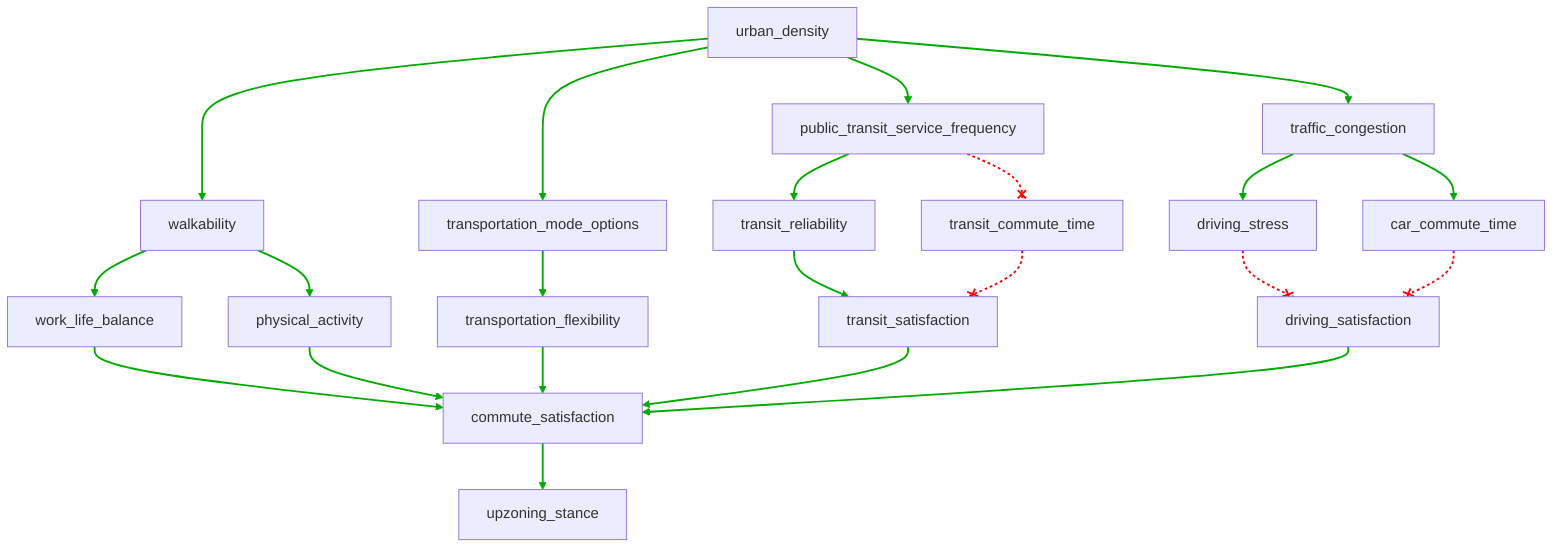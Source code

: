 flowchart TD
    n1[urban_density]
    n2[public_transit_service_frequency]
    n3[traffic_congestion]
    n4[walkability]
    n5[transportation_mode_options]
    n6[transit_reliability]
    n7[transit_commute_time]
    n8[driving_stress]
    n9[car_commute_time]
    n10[work_life_balance]
    n11[physical_activity]
    n12[transportation_flexibility]
    n13[transit_satisfaction]
    n14[driving_satisfaction]
    n15[commute_satisfaction]
    n16[upzoning_stance]
    
    n1 --> n2
    n1 --> n3
    n1 --> n4
    n1 --> n5
    n2 --> n6
    n2 --x n7
    n3 --> n8
    n3 --> n9
    n4 --> n10
    n4 --> n11
    n5 --> n12
    n6 --> n13
    n7 --x n13
    n8 --x n14
    n9 --x n14
    n10 --> n15
    n11 --> n15
    n12 --> n15
    n13 --> n15
    n14 --> n15
    n15 --> n16
    
    linkStyle 0 stroke:#00AA00,stroke-width:2px
    linkStyle 1 stroke:#00AA00,stroke-width:2px
    linkStyle 2 stroke:#00AA00,stroke-width:2px
    linkStyle 3 stroke:#00AA00,stroke-width:2px
    linkStyle 4 stroke:#00AA00,stroke-width:2px
    linkStyle 5 stroke:#FF0000,stroke-dasharray:3,stroke-width:2px
    linkStyle 6 stroke:#00AA00,stroke-width:2px
    linkStyle 7 stroke:#00AA00,stroke-width:2px
    linkStyle 8 stroke:#00AA00,stroke-width:2px
    linkStyle 9 stroke:#00AA00,stroke-width:2px
    linkStyle 10 stroke:#00AA00,stroke-width:2px
    linkStyle 11 stroke:#00AA00,stroke-width:2px
    linkStyle 12 stroke:#FF0000,stroke-dasharray:3,stroke-width:2px
    linkStyle 13 stroke:#FF0000,stroke-dasharray:3,stroke-width:2px
    linkStyle 14 stroke:#FF0000,stroke-dasharray:3,stroke-width:2px
    linkStyle 15 stroke:#00AA00,stroke-width:2px
    linkStyle 16 stroke:#00AA00,stroke-width:2px
    linkStyle 17 stroke:#00AA00,stroke-width:2px
    linkStyle 18 stroke:#00AA00,stroke-width:2px
    linkStyle 19 stroke:#00AA00,stroke-width:2px
    linkStyle 20 stroke:#00AA00,stroke-width:2px